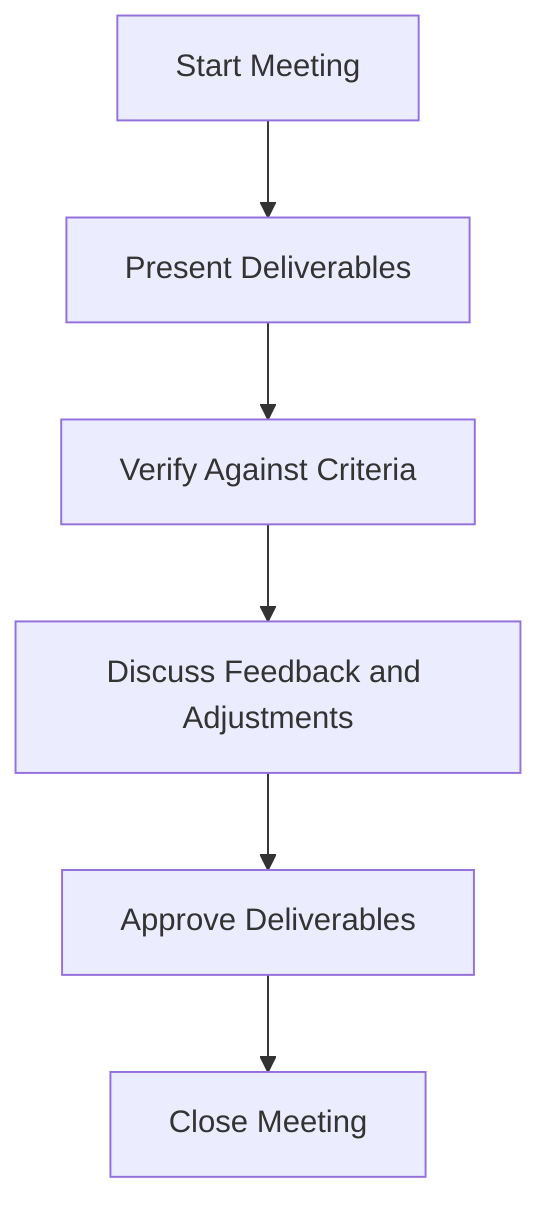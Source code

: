 %% Diagramme Mermaid pour une réunion de Validation
graph TD
    A[Start Meeting] --> B[Present Deliverables]
    B --> C[Verify Against Criteria]
    C --> D[Discuss Feedback and Adjustments]
    D --> E[Approve Deliverables]
    E --> F[Close Meeting]